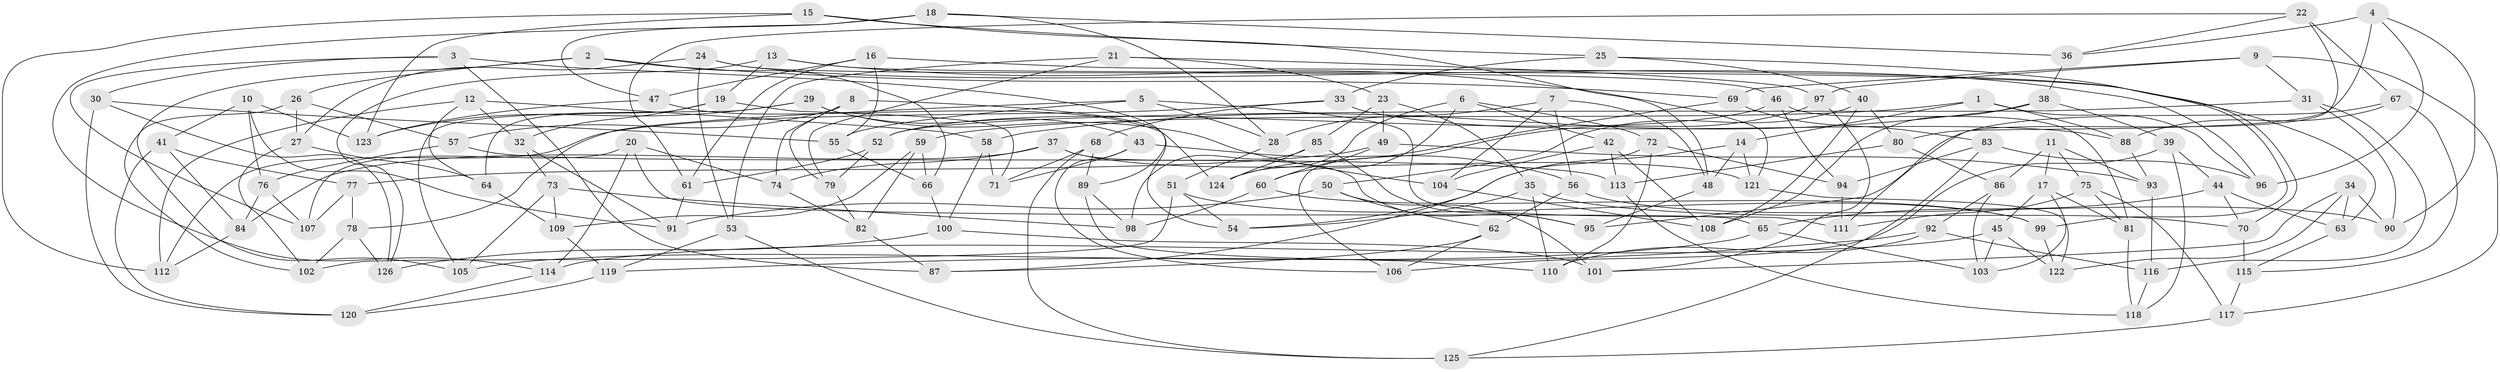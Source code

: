 // Generated by graph-tools (version 1.1) at 2025/50/03/09/25 03:50:50]
// undirected, 126 vertices, 252 edges
graph export_dot {
graph [start="1"]
  node [color=gray90,style=filled];
  1;
  2;
  3;
  4;
  5;
  6;
  7;
  8;
  9;
  10;
  11;
  12;
  13;
  14;
  15;
  16;
  17;
  18;
  19;
  20;
  21;
  22;
  23;
  24;
  25;
  26;
  27;
  28;
  29;
  30;
  31;
  32;
  33;
  34;
  35;
  36;
  37;
  38;
  39;
  40;
  41;
  42;
  43;
  44;
  45;
  46;
  47;
  48;
  49;
  50;
  51;
  52;
  53;
  54;
  55;
  56;
  57;
  58;
  59;
  60;
  61;
  62;
  63;
  64;
  65;
  66;
  67;
  68;
  69;
  70;
  71;
  72;
  73;
  74;
  75;
  76;
  77;
  78;
  79;
  80;
  81;
  82;
  83;
  84;
  85;
  86;
  87;
  88;
  89;
  90;
  91;
  92;
  93;
  94;
  95;
  96;
  97;
  98;
  99;
  100;
  101;
  102;
  103;
  104;
  105;
  106;
  107;
  108;
  109;
  110;
  111;
  112;
  113;
  114;
  115;
  116;
  117;
  118;
  119;
  120;
  121;
  122;
  123;
  124;
  125;
  126;
  1 -- 59;
  1 -- 14;
  1 -- 96;
  1 -- 88;
  2 -- 105;
  2 -- 26;
  2 -- 66;
  2 -- 69;
  3 -- 89;
  3 -- 30;
  3 -- 107;
  3 -- 87;
  4 -- 36;
  4 -- 90;
  4 -- 96;
  4 -- 80;
  5 -- 78;
  5 -- 55;
  5 -- 111;
  5 -- 28;
  6 -- 60;
  6 -- 42;
  6 -- 124;
  6 -- 72;
  7 -- 56;
  7 -- 104;
  7 -- 28;
  7 -- 48;
  8 -- 79;
  8 -- 54;
  8 -- 74;
  8 -- 57;
  9 -- 69;
  9 -- 117;
  9 -- 31;
  9 -- 97;
  10 -- 76;
  10 -- 123;
  10 -- 91;
  10 -- 41;
  11 -- 17;
  11 -- 86;
  11 -- 75;
  11 -- 93;
  12 -- 112;
  12 -- 64;
  12 -- 58;
  12 -- 32;
  13 -- 19;
  13 -- 126;
  13 -- 121;
  13 -- 63;
  14 -- 54;
  14 -- 121;
  14 -- 48;
  15 -- 48;
  15 -- 25;
  15 -- 112;
  15 -- 123;
  16 -- 70;
  16 -- 47;
  16 -- 61;
  16 -- 55;
  17 -- 81;
  17 -- 103;
  17 -- 45;
  18 -- 28;
  18 -- 47;
  18 -- 36;
  18 -- 114;
  19 -- 71;
  19 -- 32;
  19 -- 64;
  20 -- 65;
  20 -- 114;
  20 -- 107;
  20 -- 74;
  21 -- 53;
  21 -- 79;
  21 -- 23;
  21 -- 97;
  22 -- 111;
  22 -- 61;
  22 -- 36;
  22 -- 67;
  23 -- 35;
  23 -- 49;
  23 -- 85;
  24 -- 53;
  24 -- 96;
  24 -- 27;
  24 -- 46;
  25 -- 40;
  25 -- 99;
  25 -- 33;
  26 -- 102;
  26 -- 57;
  26 -- 27;
  27 -- 102;
  27 -- 64;
  28 -- 51;
  29 -- 123;
  29 -- 105;
  29 -- 43;
  29 -- 104;
  30 -- 126;
  30 -- 120;
  30 -- 55;
  31 -- 52;
  31 -- 116;
  31 -- 90;
  32 -- 91;
  32 -- 73;
  33 -- 88;
  33 -- 68;
  33 -- 112;
  34 -- 90;
  34 -- 63;
  34 -- 101;
  34 -- 122;
  35 -- 54;
  35 -- 110;
  35 -- 70;
  36 -- 38;
  37 -- 84;
  37 -- 95;
  37 -- 121;
  37 -- 74;
  38 -- 39;
  38 -- 108;
  38 -- 58;
  39 -- 44;
  39 -- 106;
  39 -- 118;
  40 -- 108;
  40 -- 50;
  40 -- 80;
  41 -- 77;
  41 -- 120;
  41 -- 84;
  42 -- 113;
  42 -- 104;
  42 -- 108;
  43 -- 106;
  43 -- 56;
  43 -- 71;
  44 -- 65;
  44 -- 70;
  44 -- 63;
  45 -- 103;
  45 -- 122;
  45 -- 114;
  46 -- 94;
  46 -- 52;
  46 -- 81;
  47 -- 124;
  47 -- 123;
  48 -- 95;
  49 -- 60;
  49 -- 93;
  49 -- 77;
  50 -- 101;
  50 -- 91;
  50 -- 62;
  51 -- 54;
  51 -- 99;
  51 -- 102;
  52 -- 61;
  52 -- 79;
  53 -- 119;
  53 -- 125;
  55 -- 66;
  56 -- 62;
  56 -- 90;
  57 -- 76;
  57 -- 113;
  58 -- 71;
  58 -- 100;
  59 -- 82;
  59 -- 66;
  59 -- 109;
  60 -- 99;
  60 -- 98;
  61 -- 91;
  62 -- 87;
  62 -- 106;
  63 -- 115;
  64 -- 109;
  65 -- 105;
  65 -- 103;
  66 -- 100;
  67 -- 115;
  67 -- 88;
  67 -- 95;
  68 -- 125;
  68 -- 89;
  68 -- 71;
  69 -- 83;
  69 -- 124;
  70 -- 115;
  72 -- 110;
  72 -- 94;
  72 -- 87;
  73 -- 98;
  73 -- 109;
  73 -- 105;
  74 -- 82;
  75 -- 117;
  75 -- 81;
  75 -- 111;
  76 -- 84;
  76 -- 107;
  77 -- 78;
  77 -- 107;
  78 -- 126;
  78 -- 102;
  79 -- 82;
  80 -- 86;
  80 -- 113;
  81 -- 118;
  82 -- 87;
  83 -- 125;
  83 -- 96;
  83 -- 94;
  84 -- 112;
  85 -- 124;
  85 -- 98;
  85 -- 95;
  86 -- 103;
  86 -- 92;
  88 -- 93;
  89 -- 98;
  89 -- 110;
  92 -- 119;
  92 -- 110;
  92 -- 116;
  93 -- 116;
  94 -- 111;
  97 -- 101;
  97 -- 106;
  99 -- 122;
  100 -- 101;
  100 -- 126;
  104 -- 108;
  109 -- 119;
  113 -- 118;
  114 -- 120;
  115 -- 117;
  116 -- 118;
  117 -- 125;
  119 -- 120;
  121 -- 122;
}
